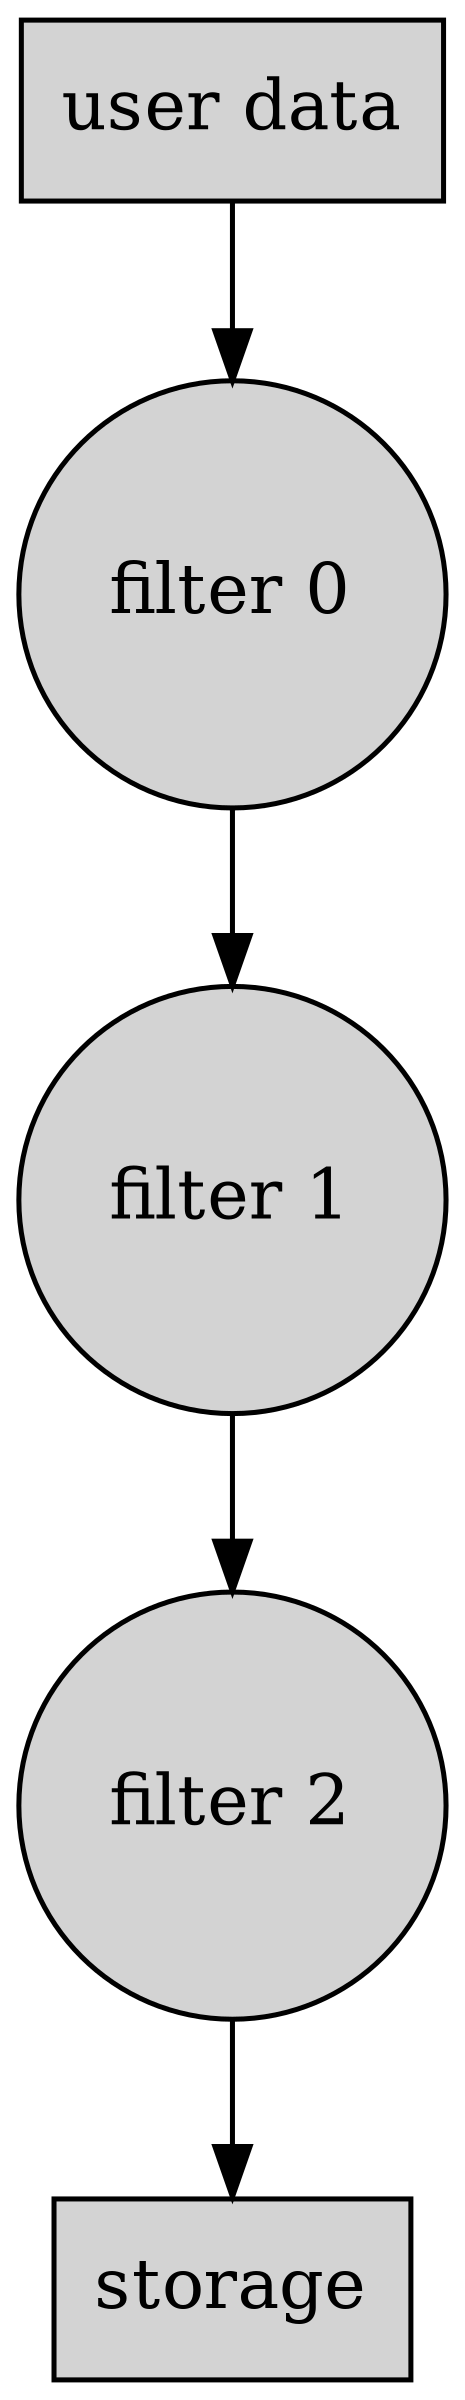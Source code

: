 digraph tree {
    graph [rankdir=TB, size="16!"];
    splines=false;
    node [style=filled];
    nodesep=1.1;

    user [label="user data", shape="rect"];
    filter_0 [label="filter 0", shape="circle"];
    filter_1 [label="filter 1", shape="circle"];
    filter_2 [label="filter 2", shape="circle"];
    storage [label="storage", shape="rect"];

    user -> filter_0 -> filter_1 -> filter_2 -> storage
}
